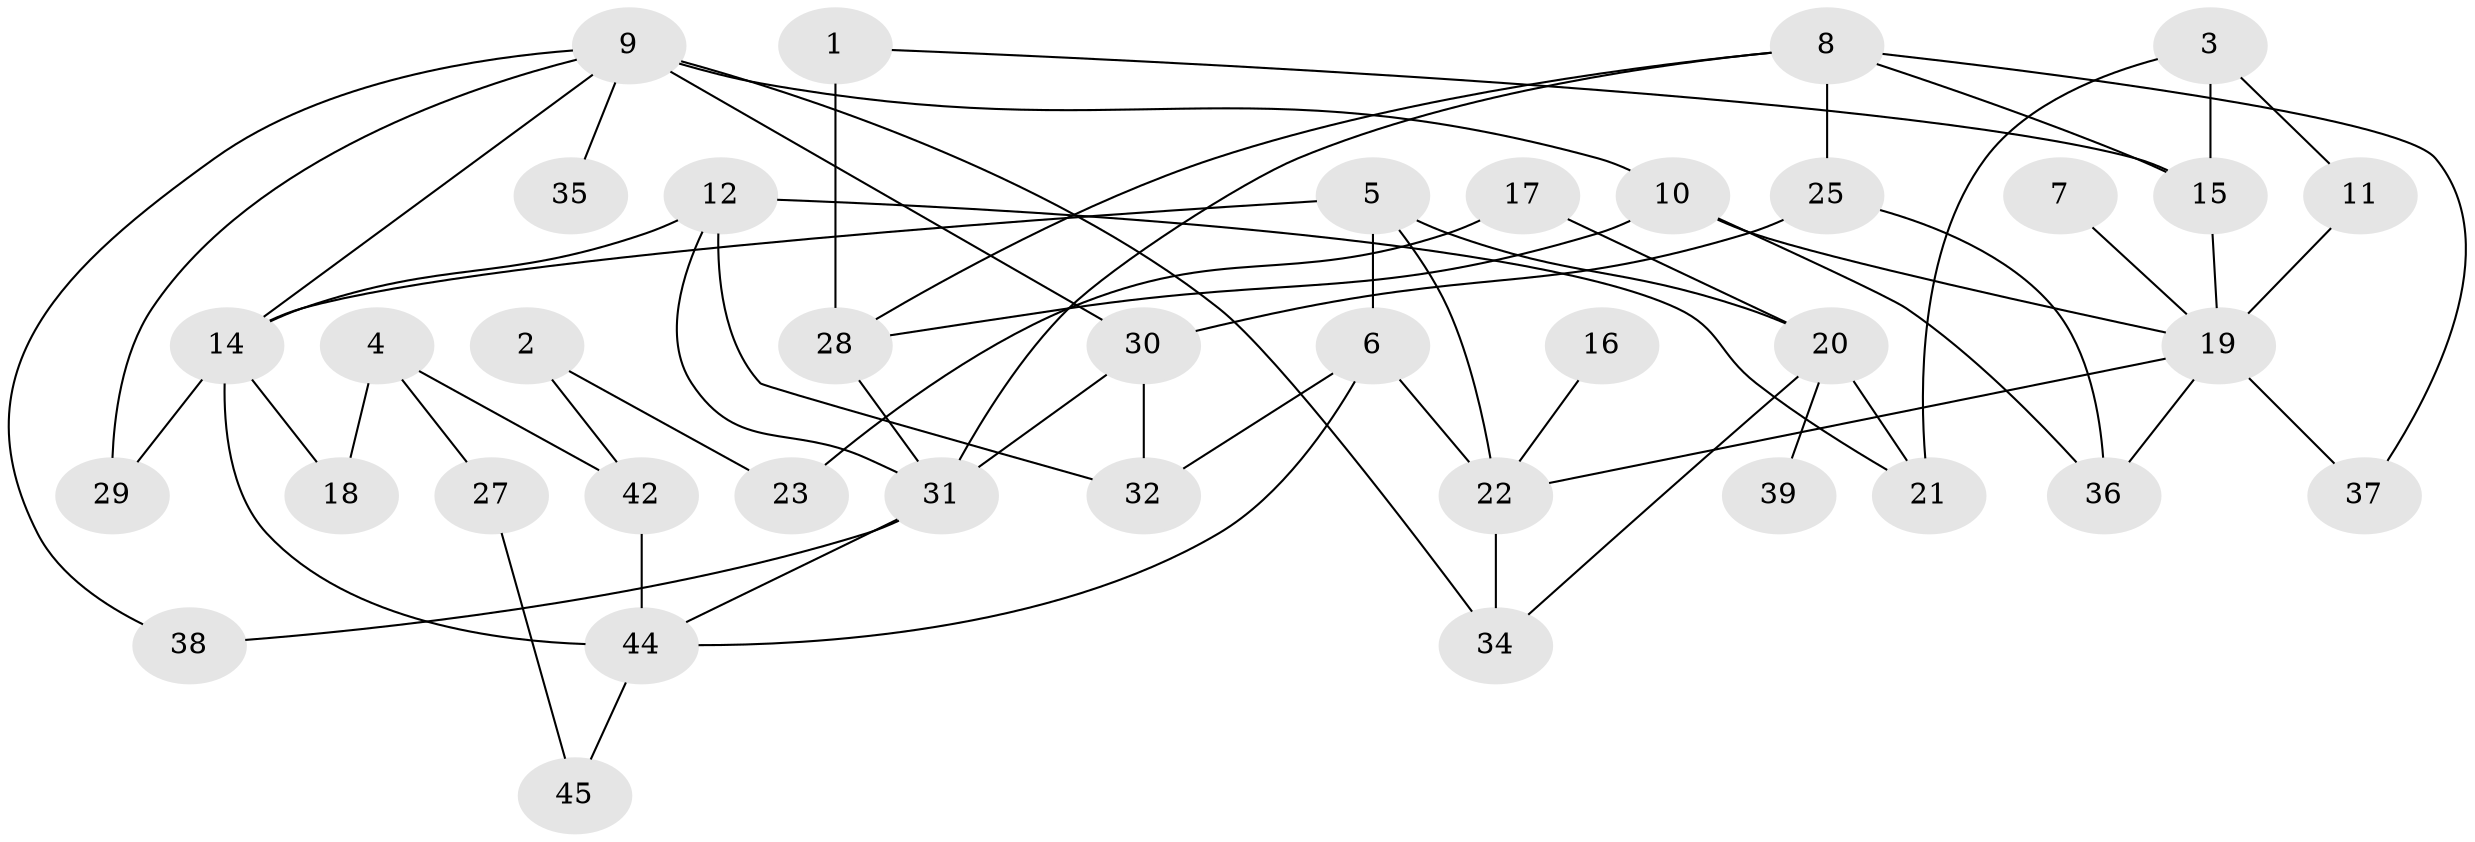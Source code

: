 // original degree distribution, {2: 0.3684210526315789, 1: 0.14736842105263157, 3: 0.24210526315789474, 4: 0.07368421052631578, 5: 0.07368421052631578, 0: 0.08421052631578947, 6: 0.010526315789473684}
// Generated by graph-tools (version 1.1) at 2025/33/03/09/25 02:33:48]
// undirected, 38 vertices, 62 edges
graph export_dot {
graph [start="1"]
  node [color=gray90,style=filled];
  1;
  2;
  3;
  4;
  5;
  6;
  7;
  8;
  9;
  10;
  11;
  12;
  14;
  15;
  16;
  17;
  18;
  19;
  20;
  21;
  22;
  23;
  25;
  27;
  28;
  29;
  30;
  31;
  32;
  34;
  35;
  36;
  37;
  38;
  39;
  42;
  44;
  45;
  1 -- 15 [weight=1.0];
  1 -- 28 [weight=2.0];
  2 -- 23 [weight=1.0];
  2 -- 42 [weight=1.0];
  3 -- 11 [weight=1.0];
  3 -- 15 [weight=1.0];
  3 -- 21 [weight=1.0];
  4 -- 18 [weight=1.0];
  4 -- 27 [weight=2.0];
  4 -- 42 [weight=1.0];
  5 -- 6 [weight=1.0];
  5 -- 14 [weight=1.0];
  5 -- 20 [weight=1.0];
  5 -- 22 [weight=1.0];
  6 -- 22 [weight=1.0];
  6 -- 32 [weight=1.0];
  6 -- 44 [weight=1.0];
  7 -- 19 [weight=1.0];
  8 -- 15 [weight=1.0];
  8 -- 25 [weight=1.0];
  8 -- 28 [weight=1.0];
  8 -- 31 [weight=1.0];
  8 -- 37 [weight=1.0];
  9 -- 10 [weight=2.0];
  9 -- 14 [weight=1.0];
  9 -- 29 [weight=1.0];
  9 -- 30 [weight=1.0];
  9 -- 34 [weight=1.0];
  9 -- 35 [weight=1.0];
  9 -- 38 [weight=1.0];
  10 -- 19 [weight=1.0];
  10 -- 28 [weight=1.0];
  10 -- 36 [weight=1.0];
  11 -- 19 [weight=1.0];
  12 -- 14 [weight=1.0];
  12 -- 21 [weight=1.0];
  12 -- 31 [weight=1.0];
  12 -- 32 [weight=1.0];
  14 -- 18 [weight=1.0];
  14 -- 29 [weight=1.0];
  14 -- 44 [weight=1.0];
  15 -- 19 [weight=1.0];
  16 -- 22 [weight=1.0];
  17 -- 20 [weight=1.0];
  17 -- 23 [weight=1.0];
  19 -- 22 [weight=1.0];
  19 -- 36 [weight=1.0];
  19 -- 37 [weight=1.0];
  20 -- 21 [weight=1.0];
  20 -- 34 [weight=1.0];
  20 -- 39 [weight=1.0];
  22 -- 34 [weight=1.0];
  25 -- 30 [weight=1.0];
  25 -- 36 [weight=1.0];
  27 -- 45 [weight=1.0];
  28 -- 31 [weight=1.0];
  30 -- 31 [weight=1.0];
  30 -- 32 [weight=1.0];
  31 -- 38 [weight=1.0];
  31 -- 44 [weight=1.0];
  42 -- 44 [weight=1.0];
  44 -- 45 [weight=1.0];
}
